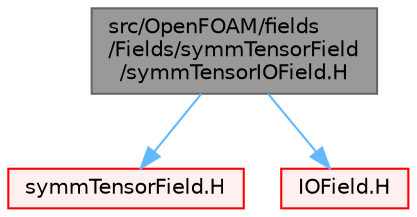digraph "src/OpenFOAM/fields/Fields/symmTensorField/symmTensorIOField.H"
{
 // LATEX_PDF_SIZE
  bgcolor="transparent";
  edge [fontname=Helvetica,fontsize=10,labelfontname=Helvetica,labelfontsize=10];
  node [fontname=Helvetica,fontsize=10,shape=box,height=0.2,width=0.4];
  Node1 [id="Node000001",label="src/OpenFOAM/fields\l/Fields/symmTensorField\l/symmTensorIOField.H",height=0.2,width=0.4,color="gray40", fillcolor="grey60", style="filled", fontcolor="black",tooltip=" "];
  Node1 -> Node2 [id="edge1_Node000001_Node000002",color="steelblue1",style="solid",tooltip=" "];
  Node2 [id="Node000002",label="symmTensorField.H",height=0.2,width=0.4,color="red", fillcolor="#FFF0F0", style="filled",URL="$symmTensorField_8H.html",tooltip=" "];
  Node1 -> Node180 [id="edge2_Node000001_Node000180",color="steelblue1",style="solid",tooltip=" "];
  Node180 [id="Node000180",label="IOField.H",height=0.2,width=0.4,color="red", fillcolor="#FFF0F0", style="filled",URL="$IOField_8H.html",tooltip=" "];
}
